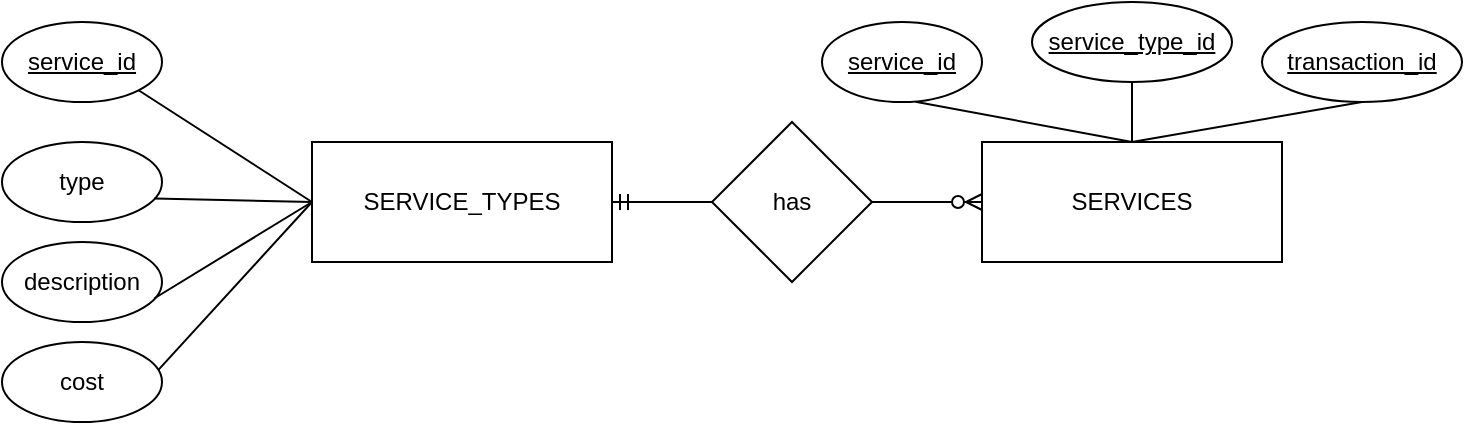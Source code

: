 <mxfile version="24.8.6">
  <diagram id="R2lEEEUBdFMjLlhIrx00" name="Page-1">
    <mxGraphModel dx="737" dy="373" grid="1" gridSize="10" guides="1" tooltips="1" connect="1" arrows="1" fold="1" page="1" pageScale="1" pageWidth="850" pageHeight="1100" math="0" shadow="0" extFonts="Permanent Marker^https://fonts.googleapis.com/css?family=Permanent+Marker">
      <root>
        <mxCell id="0" />
        <mxCell id="1" parent="0" />
        <mxCell id="97ClJ8w5a_VK2nnhxEBA-2" value="&lt;u&gt;service_id&lt;/u&gt;" style="ellipse;whiteSpace=wrap;html=1;" vertex="1" parent="1">
          <mxGeometry x="425" y="30" width="80" height="40" as="geometry" />
        </mxCell>
        <mxCell id="97ClJ8w5a_VK2nnhxEBA-5" value="" style="endArrow=none;html=1;rounded=0;entryX=0.584;entryY=0.997;entryDx=0;entryDy=0;entryPerimeter=0;exitX=0.5;exitY=0;exitDx=0;exitDy=0;" edge="1" parent="1" source="97ClJ8w5a_VK2nnhxEBA-10" target="97ClJ8w5a_VK2nnhxEBA-2">
          <mxGeometry width="50" height="50" relative="1" as="geometry">
            <mxPoint x="570" y="100" as="sourcePoint" />
            <mxPoint x="590" y="250" as="targetPoint" />
          </mxGeometry>
        </mxCell>
        <mxCell id="97ClJ8w5a_VK2nnhxEBA-6" value="&lt;u&gt;service_type_id&lt;/u&gt;" style="ellipse;whiteSpace=wrap;html=1;" vertex="1" parent="1">
          <mxGeometry x="530" y="20" width="100" height="40" as="geometry" />
        </mxCell>
        <mxCell id="97ClJ8w5a_VK2nnhxEBA-7" value="" style="endArrow=none;html=1;rounded=0;entryX=0.5;entryY=1;entryDx=0;entryDy=0;exitX=0.5;exitY=0;exitDx=0;exitDy=0;" edge="1" target="97ClJ8w5a_VK2nnhxEBA-6" parent="1" source="97ClJ8w5a_VK2nnhxEBA-10">
          <mxGeometry width="50" height="50" relative="1" as="geometry">
            <mxPoint x="577.5" y="90" as="sourcePoint" />
            <mxPoint x="680" y="240" as="targetPoint" />
          </mxGeometry>
        </mxCell>
        <mxCell id="97ClJ8w5a_VK2nnhxEBA-8" value="&lt;u&gt;transaction_id&lt;/u&gt;" style="ellipse;whiteSpace=wrap;html=1;" vertex="1" parent="1">
          <mxGeometry x="645" y="30" width="100" height="40" as="geometry" />
        </mxCell>
        <mxCell id="97ClJ8w5a_VK2nnhxEBA-9" value="" style="endArrow=none;html=1;rounded=0;entryX=0.5;entryY=1;entryDx=0;entryDy=0;exitX=0.5;exitY=0;exitDx=0;exitDy=0;" edge="1" target="97ClJ8w5a_VK2nnhxEBA-8" parent="1" source="97ClJ8w5a_VK2nnhxEBA-10">
          <mxGeometry width="50" height="50" relative="1" as="geometry">
            <mxPoint x="577.5" y="90" as="sourcePoint" />
            <mxPoint x="790" y="250" as="targetPoint" />
          </mxGeometry>
        </mxCell>
        <mxCell id="97ClJ8w5a_VK2nnhxEBA-10" value="SERVICES" style="rounded=0;whiteSpace=wrap;html=1;" vertex="1" parent="1">
          <mxGeometry x="505" y="90" width="150" height="60" as="geometry" />
        </mxCell>
        <mxCell id="97ClJ8w5a_VK2nnhxEBA-15" value="SERVICE_TYPES" style="rounded=0;whiteSpace=wrap;html=1;" vertex="1" parent="1">
          <mxGeometry x="170" y="90" width="150" height="60" as="geometry" />
        </mxCell>
        <mxCell id="97ClJ8w5a_VK2nnhxEBA-16" value="&lt;u&gt;service_id&lt;/u&gt;" style="ellipse;whiteSpace=wrap;html=1;" vertex="1" parent="1">
          <mxGeometry x="15" y="30" width="80" height="40" as="geometry" />
        </mxCell>
        <mxCell id="97ClJ8w5a_VK2nnhxEBA-17" value="" style="endArrow=none;html=1;rounded=0;entryX=1;entryY=1;entryDx=0;entryDy=0;exitX=0;exitY=0.5;exitDx=0;exitDy=0;" edge="1" parent="1" target="97ClJ8w5a_VK2nnhxEBA-16" source="97ClJ8w5a_VK2nnhxEBA-15">
          <mxGeometry width="50" height="50" relative="1" as="geometry">
            <mxPoint x="170" y="90" as="sourcePoint" />
            <mxPoint x="180" y="250" as="targetPoint" />
          </mxGeometry>
        </mxCell>
        <mxCell id="97ClJ8w5a_VK2nnhxEBA-18" value="type" style="ellipse;whiteSpace=wrap;html=1;" vertex="1" parent="1">
          <mxGeometry x="15" y="90" width="80" height="40" as="geometry" />
        </mxCell>
        <mxCell id="97ClJ8w5a_VK2nnhxEBA-19" value="" style="endArrow=none;html=1;rounded=0;entryX=0.951;entryY=0.706;entryDx=0;entryDy=0;entryPerimeter=0;exitX=0;exitY=0.5;exitDx=0;exitDy=0;" edge="1" parent="1" target="97ClJ8w5a_VK2nnhxEBA-18" source="97ClJ8w5a_VK2nnhxEBA-15">
          <mxGeometry width="50" height="50" relative="1" as="geometry">
            <mxPoint x="170" y="140" as="sourcePoint" />
            <mxPoint x="180" y="300" as="targetPoint" />
          </mxGeometry>
        </mxCell>
        <mxCell id="97ClJ8w5a_VK2nnhxEBA-20" value="description" style="ellipse;whiteSpace=wrap;html=1;" vertex="1" parent="1">
          <mxGeometry x="15" y="140" width="80" height="40" as="geometry" />
        </mxCell>
        <mxCell id="97ClJ8w5a_VK2nnhxEBA-21" value="" style="endArrow=none;html=1;rounded=0;entryX=0.951;entryY=0.706;entryDx=0;entryDy=0;entryPerimeter=0;exitX=0;exitY=0.5;exitDx=0;exitDy=0;" edge="1" parent="1" target="97ClJ8w5a_VK2nnhxEBA-20" source="97ClJ8w5a_VK2nnhxEBA-15">
          <mxGeometry width="50" height="50" relative="1" as="geometry">
            <mxPoint x="170" y="170" as="sourcePoint" />
            <mxPoint x="180" y="350" as="targetPoint" />
          </mxGeometry>
        </mxCell>
        <mxCell id="97ClJ8w5a_VK2nnhxEBA-23" value="cost" style="ellipse;whiteSpace=wrap;html=1;" vertex="1" parent="1">
          <mxGeometry x="15" y="190" width="80" height="40" as="geometry" />
        </mxCell>
        <mxCell id="97ClJ8w5a_VK2nnhxEBA-24" value="" style="endArrow=none;html=1;rounded=0;entryX=0.979;entryY=0.346;entryDx=0;entryDy=0;entryPerimeter=0;exitX=0;exitY=0.5;exitDx=0;exitDy=0;" edge="1" parent="1" target="97ClJ8w5a_VK2nnhxEBA-23" source="97ClJ8w5a_VK2nnhxEBA-15">
          <mxGeometry width="50" height="50" relative="1" as="geometry">
            <mxPoint x="170" y="170" as="sourcePoint" />
            <mxPoint x="180" y="400" as="targetPoint" />
          </mxGeometry>
        </mxCell>
        <mxCell id="97ClJ8w5a_VK2nnhxEBA-29" value="" style="edgeStyle=entityRelationEdgeStyle;fontSize=12;html=1;endArrow=ERzeroToMany;startArrow=ERmandOne;rounded=0;strokeColor=default;align=center;verticalAlign=middle;fontFamily=Helvetica;fontColor=default;labelBackgroundColor=default;exitX=1;exitY=0.5;exitDx=0;exitDy=0;entryX=0;entryY=0.5;entryDx=0;entryDy=0;" edge="1" parent="1" source="97ClJ8w5a_VK2nnhxEBA-15" target="97ClJ8w5a_VK2nnhxEBA-10">
          <mxGeometry width="100" height="100" relative="1" as="geometry">
            <mxPoint x="330" y="170" as="sourcePoint" />
            <mxPoint x="430" y="70" as="targetPoint" />
          </mxGeometry>
        </mxCell>
        <mxCell id="97ClJ8w5a_VK2nnhxEBA-13" value="has" style="rhombus;whiteSpace=wrap;html=1;" vertex="1" parent="1">
          <mxGeometry x="370" y="80" width="80" height="80" as="geometry" />
        </mxCell>
      </root>
    </mxGraphModel>
  </diagram>
</mxfile>
